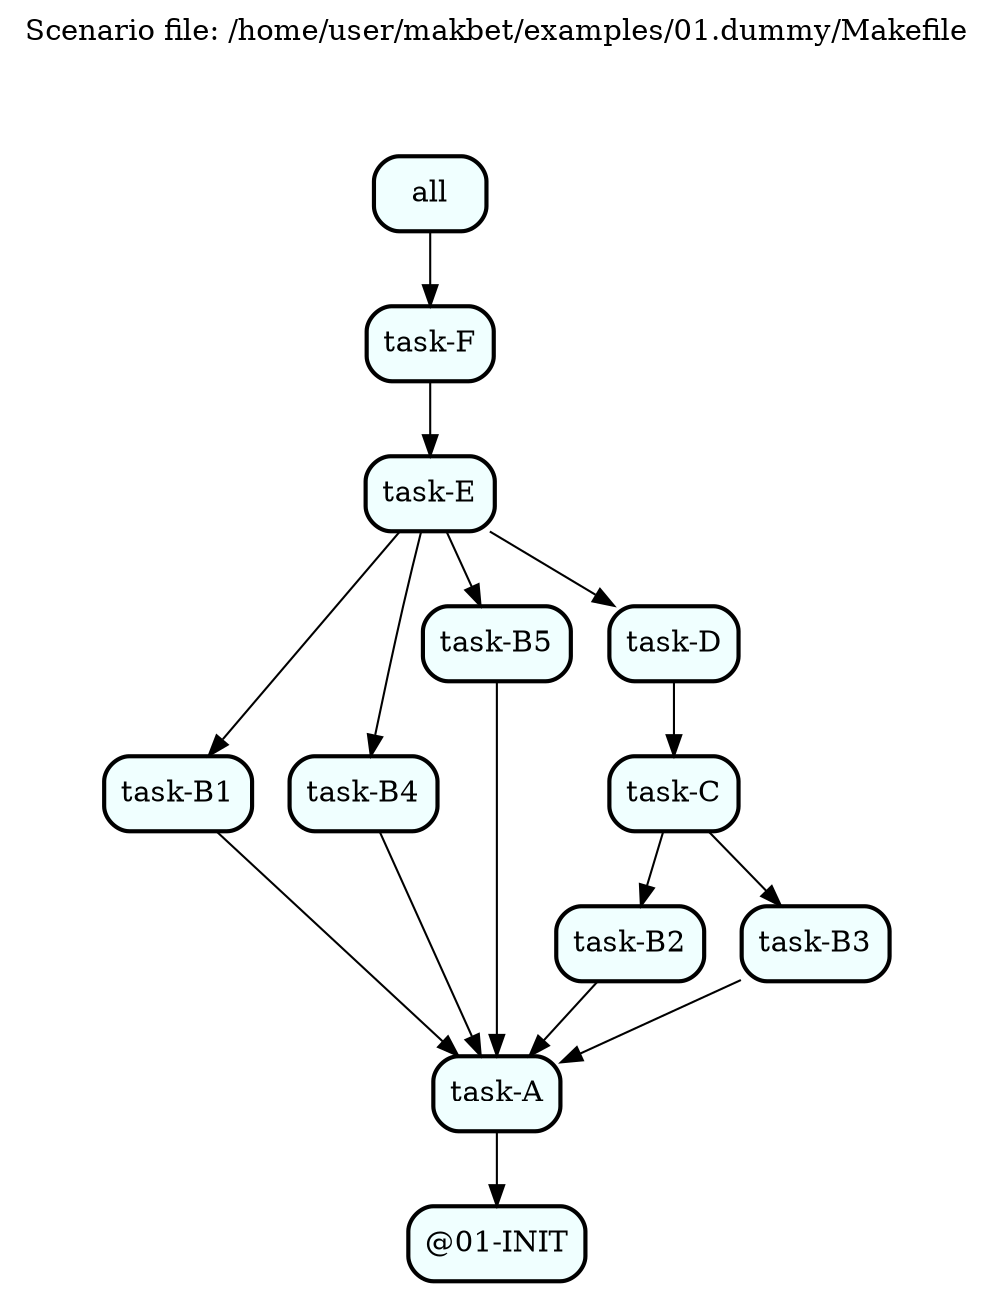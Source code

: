 digraph {

// This file has been generated by makbet master+g89af641-2020-10-18T22:35:22+02:00
// Generation date: Sun Oct 18 11:40:58 PM CEST 2020
// Scenario file: /home/user/makbet/examples/01.dummy/Makefile

// Define graph title.
labelloc="t";
label="Scenario file: /home/user/makbet/examples/01.dummy/Makefile\n\n\n\n";

// Define global options for all nodes.
node [shape="box" style="rounded, bold, filled" fillcolor="azure"];


// TASK_NAME: @01-INIT
// TASK_ID: 1
// TASK_DEPS: 
// TASK_CMD: 
// TASK_CMD_OPTS: 
"@01-INIT";

// TASK_NAME: all
// TASK_ID: 13
// TASK_DEPS: task-F
// TASK_CMD: 
// TASK_CMD_OPTS: 
"all" -> "task-F";

// TASK_NAME: task-A
// TASK_ID: 2
// TASK_DEPS: @01-INIT
// TASK_CMD: /home/user/makbet/examples/01.dummy/tasks/generic-task
// TASK_CMD_OPTS: 1
"task-A" -> "@01-INIT";

// TASK_NAME: task-B1
// TASK_ID: 3
// TASK_DEPS: task-A
// TASK_CMD: /home/user/makbet/examples/01.dummy/tasks/generic-task
// TASK_CMD_OPTS: 1
"task-B1" -> "task-A";

// TASK_NAME: task-B2
// TASK_ID: 4
// TASK_DEPS: task-A
// TASK_CMD: /home/user/makbet/examples/01.dummy/tasks/generic-task
// TASK_CMD_OPTS: 1
"task-B2" -> "task-A";

// TASK_NAME: task-B3
// TASK_ID: 5
// TASK_DEPS: task-A
// TASK_CMD: /home/user/makbet/examples/01.dummy/tasks/generic-task
// TASK_CMD_OPTS: 1
"task-B3" -> "task-A";

// TASK_NAME: task-B4
// TASK_ID: 6
// TASK_DEPS: task-A
// TASK_CMD: /home/user/makbet/examples/01.dummy/tasks/generic-task
// TASK_CMD_OPTS: 1
"task-B4" -> "task-A";

// TASK_NAME: task-B5
// TASK_ID: 7
// TASK_DEPS: task-A
// TASK_CMD: /home/user/makbet/examples/01.dummy/tasks/generic-task
// TASK_CMD_OPTS: 1
"task-B5" -> "task-A";

// TASK_NAME: task-C
// TASK_ID: 8
// TASK_DEPS: task-B2 task-B3
// TASK_CMD: /home/user/makbet/examples/01.dummy/tasks/generic-task
// TASK_CMD_OPTS: 1
"task-C" -> "task-B2";
"task-C" -> "task-B3";

// TASK_NAME: task-D
// TASK_ID: 9
// TASK_DEPS: task-C
// TASK_CMD: /home/user/makbet/examples/01.dummy/tasks/generic-task
// TASK_CMD_OPTS: 1
"task-D" -> "task-C";

// TASK_NAME: task-E
// TASK_ID: 10
// TASK_DEPS: task-B1 task-B4 task-B5 task-D
// TASK_CMD: /home/user/makbet/examples/01.dummy/tasks/generic-task
// TASK_CMD_OPTS: 1
"task-E" -> "task-B1";
"task-E" -> "task-B4";
"task-E" -> "task-B5";
"task-E" -> "task-D";

// TASK_NAME: task-F
// TASK_ID: 11
// TASK_DEPS: task-E
// TASK_CMD: 
// TASK_CMD_OPTS: 
"task-F" -> "task-E";

}


// End of file
